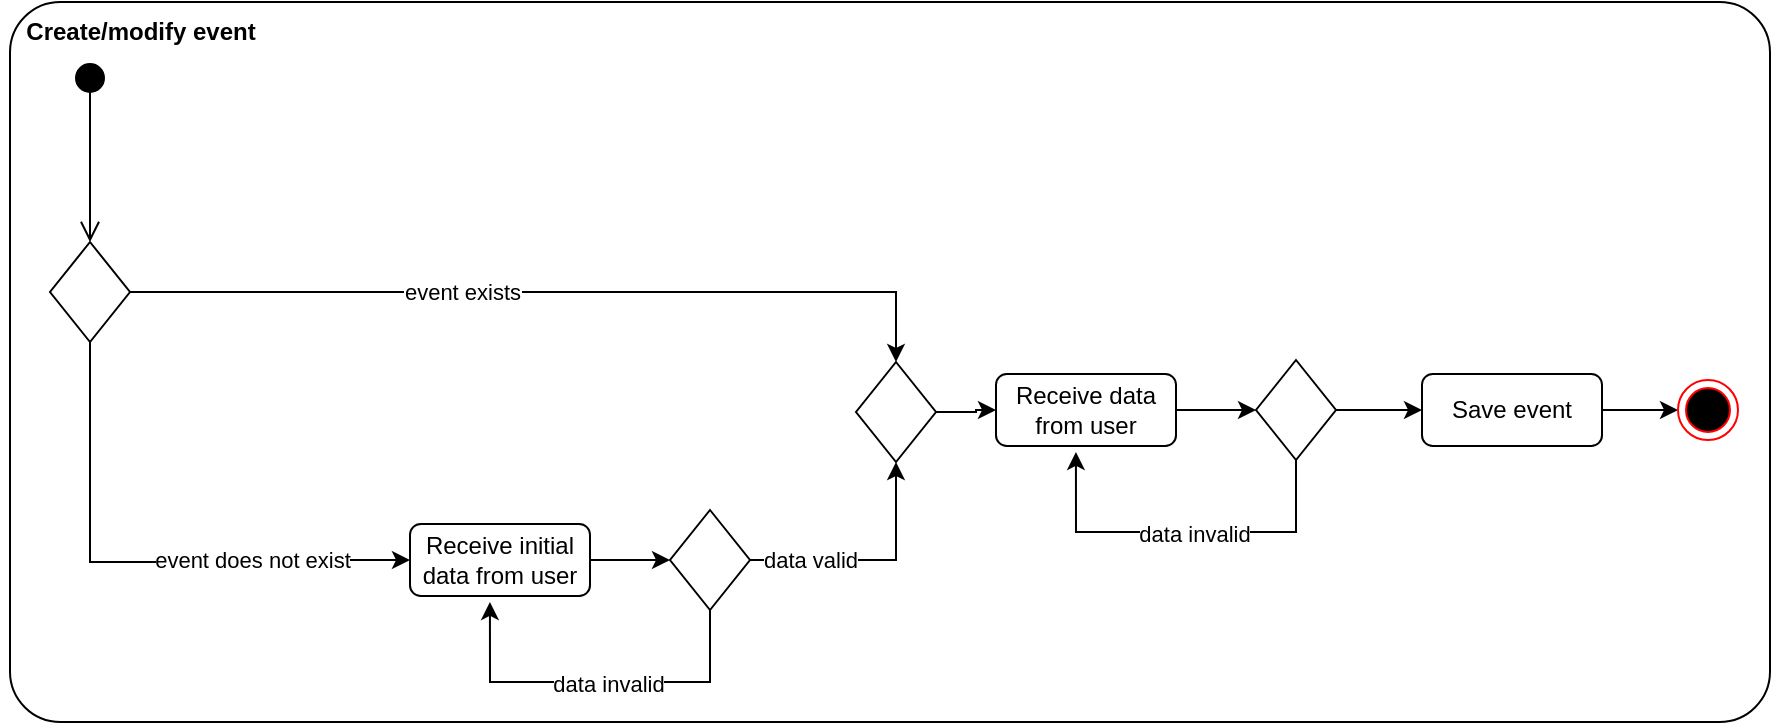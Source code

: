 <mxfile version="22.0.8" type="device">
  <diagram name="Page-1" id="XEkPOjl-qdYywtE6vLCS">
    <mxGraphModel dx="2053" dy="1311" grid="1" gridSize="10" guides="1" tooltips="1" connect="1" arrows="1" fold="1" page="1" pageScale="1" pageWidth="1169" pageHeight="827" background="#ffffff" math="0" shadow="0">
      <root>
        <mxCell id="0" />
        <mxCell id="1" parent="0" />
        <mxCell id="OtMJaFd4Xo8tQMw885LT-32" value="" style="rounded=1;whiteSpace=wrap;html=1;arcSize=7;" vertex="1" parent="1">
          <mxGeometry x="-120" y="160" width="880" height="360" as="geometry" />
        </mxCell>
        <mxCell id="OtMJaFd4Xo8tQMw885LT-1" value="" style="html=1;verticalAlign=bottom;startArrow=circle;startFill=1;endArrow=open;startSize=6;endSize=8;curved=0;rounded=0;entryX=0.5;entryY=0;entryDx=0;entryDy=0;" edge="1" parent="1" target="OtMJaFd4Xo8tQMw885LT-3">
          <mxGeometry width="80" relative="1" as="geometry">
            <mxPoint x="-80" y="190" as="sourcePoint" />
            <mxPoint x="-80" y="280" as="targetPoint" />
          </mxGeometry>
        </mxCell>
        <mxCell id="OtMJaFd4Xo8tQMw885LT-4" style="edgeStyle=orthogonalEdgeStyle;rounded=0;orthogonalLoop=1;jettySize=auto;html=1;entryX=0.5;entryY=0;entryDx=0;entryDy=0;" edge="1" parent="1" source="OtMJaFd4Xo8tQMw885LT-3" target="OtMJaFd4Xo8tQMw885LT-24">
          <mxGeometry relative="1" as="geometry">
            <mxPoint x="80" y="305" as="targetPoint" />
          </mxGeometry>
        </mxCell>
        <mxCell id="OtMJaFd4Xo8tQMw885LT-5" value="event exists" style="edgeLabel;html=1;align=center;verticalAlign=middle;resizable=0;points=[];" vertex="1" connectable="0" parent="OtMJaFd4Xo8tQMw885LT-4">
          <mxGeometry x="-0.205" relative="1" as="geometry">
            <mxPoint as="offset" />
          </mxGeometry>
        </mxCell>
        <mxCell id="OtMJaFd4Xo8tQMw885LT-17" style="edgeStyle=orthogonalEdgeStyle;rounded=0;orthogonalLoop=1;jettySize=auto;html=1;entryX=0;entryY=0.5;entryDx=0;entryDy=0;" edge="1" parent="1" source="OtMJaFd4Xo8tQMw885LT-3" target="OtMJaFd4Xo8tQMw885LT-13">
          <mxGeometry relative="1" as="geometry">
            <Array as="points">
              <mxPoint x="-80" y="440" />
              <mxPoint x="10" y="440" />
              <mxPoint x="10" y="439" />
            </Array>
          </mxGeometry>
        </mxCell>
        <mxCell id="OtMJaFd4Xo8tQMw885LT-18" value="event does not exist" style="edgeLabel;html=1;align=center;verticalAlign=middle;resizable=0;points=[];" vertex="1" connectable="0" parent="OtMJaFd4Xo8tQMw885LT-17">
          <mxGeometry x="0.227" y="2" relative="1" as="geometry">
            <mxPoint x="24" y="1" as="offset" />
          </mxGeometry>
        </mxCell>
        <mxCell id="OtMJaFd4Xo8tQMw885LT-3" value="" style="rhombus;whiteSpace=wrap;html=1;" vertex="1" parent="1">
          <mxGeometry x="-100" y="280" width="40" height="50" as="geometry" />
        </mxCell>
        <mxCell id="OtMJaFd4Xo8tQMw885LT-11" style="edgeStyle=orthogonalEdgeStyle;rounded=0;orthogonalLoop=1;jettySize=auto;html=1;entryX=0;entryY=0.5;entryDx=0;entryDy=0;" edge="1" parent="1" source="OtMJaFd4Xo8tQMw885LT-9" target="OtMJaFd4Xo8tQMw885LT-10">
          <mxGeometry relative="1" as="geometry" />
        </mxCell>
        <mxCell id="OtMJaFd4Xo8tQMw885LT-9" value="Save event" style="rounded=1;whiteSpace=wrap;html=1;" vertex="1" parent="1">
          <mxGeometry x="586" y="346" width="90" height="36" as="geometry" />
        </mxCell>
        <mxCell id="OtMJaFd4Xo8tQMw885LT-10" value="" style="ellipse;html=1;shape=endState;fillColor=#000000;strokeColor=#ff0000;" vertex="1" parent="1">
          <mxGeometry x="714" y="349" width="30" height="30" as="geometry" />
        </mxCell>
        <mxCell id="OtMJaFd4Xo8tQMw885LT-16" style="edgeStyle=orthogonalEdgeStyle;rounded=0;orthogonalLoop=1;jettySize=auto;html=1;entryX=0;entryY=0.5;entryDx=0;entryDy=0;" edge="1" parent="1" source="OtMJaFd4Xo8tQMw885LT-13" target="OtMJaFd4Xo8tQMw885LT-15">
          <mxGeometry relative="1" as="geometry" />
        </mxCell>
        <mxCell id="OtMJaFd4Xo8tQMw885LT-13" value="Receive initial data from user" style="rounded=1;whiteSpace=wrap;html=1;" vertex="1" parent="1">
          <mxGeometry x="80" y="421" width="90" height="36" as="geometry" />
        </mxCell>
        <mxCell id="OtMJaFd4Xo8tQMw885LT-20" style="edgeStyle=orthogonalEdgeStyle;rounded=0;orthogonalLoop=1;jettySize=auto;html=1;entryX=0.5;entryY=1;entryDx=0;entryDy=0;" edge="1" parent="1" source="OtMJaFd4Xo8tQMw885LT-15" target="OtMJaFd4Xo8tQMw885LT-24">
          <mxGeometry relative="1" as="geometry">
            <mxPoint x="330" y="440" as="targetPoint" />
          </mxGeometry>
        </mxCell>
        <mxCell id="OtMJaFd4Xo8tQMw885LT-21" value="data valid" style="edgeLabel;html=1;align=center;verticalAlign=middle;resizable=0;points=[];" vertex="1" connectable="0" parent="OtMJaFd4Xo8tQMw885LT-20">
          <mxGeometry x="-0.151" relative="1" as="geometry">
            <mxPoint x="-22" as="offset" />
          </mxGeometry>
        </mxCell>
        <mxCell id="OtMJaFd4Xo8tQMw885LT-15" value="" style="rhombus;whiteSpace=wrap;html=1;" vertex="1" parent="1">
          <mxGeometry x="210" y="414" width="40" height="50" as="geometry" />
        </mxCell>
        <mxCell id="OtMJaFd4Xo8tQMw885LT-22" style="edgeStyle=orthogonalEdgeStyle;rounded=0;orthogonalLoop=1;jettySize=auto;html=1;entryX=0.444;entryY=1.083;entryDx=0;entryDy=0;entryPerimeter=0;" edge="1" parent="1" source="OtMJaFd4Xo8tQMw885LT-15" target="OtMJaFd4Xo8tQMw885LT-13">
          <mxGeometry relative="1" as="geometry">
            <Array as="points">
              <mxPoint x="230" y="500" />
              <mxPoint x="120" y="500" />
            </Array>
          </mxGeometry>
        </mxCell>
        <mxCell id="OtMJaFd4Xo8tQMw885LT-23" value="data invalid" style="edgeLabel;html=1;align=center;verticalAlign=middle;resizable=0;points=[];" vertex="1" connectable="0" parent="OtMJaFd4Xo8tQMw885LT-22">
          <mxGeometry x="-0.066" y="1" relative="1" as="geometry">
            <mxPoint as="offset" />
          </mxGeometry>
        </mxCell>
        <mxCell id="OtMJaFd4Xo8tQMw885LT-30" style="edgeStyle=orthogonalEdgeStyle;rounded=0;orthogonalLoop=1;jettySize=auto;html=1;entryX=0;entryY=0.5;entryDx=0;entryDy=0;" edge="1" parent="1" source="OtMJaFd4Xo8tQMw885LT-24" target="OtMJaFd4Xo8tQMw885LT-26">
          <mxGeometry relative="1" as="geometry" />
        </mxCell>
        <mxCell id="OtMJaFd4Xo8tQMw885LT-24" value="" style="rhombus;whiteSpace=wrap;html=1;" vertex="1" parent="1">
          <mxGeometry x="303" y="340" width="40" height="50" as="geometry" />
        </mxCell>
        <mxCell id="OtMJaFd4Xo8tQMw885LT-25" style="edgeStyle=orthogonalEdgeStyle;rounded=0;orthogonalLoop=1;jettySize=auto;html=1;entryX=0;entryY=0.5;entryDx=0;entryDy=0;" edge="1" source="OtMJaFd4Xo8tQMw885LT-26" target="OtMJaFd4Xo8tQMw885LT-27" parent="1">
          <mxGeometry relative="1" as="geometry" />
        </mxCell>
        <mxCell id="OtMJaFd4Xo8tQMw885LT-26" value="Receive data from user" style="rounded=1;whiteSpace=wrap;html=1;" vertex="1" parent="1">
          <mxGeometry x="373" y="346" width="90" height="36" as="geometry" />
        </mxCell>
        <mxCell id="OtMJaFd4Xo8tQMw885LT-31" style="edgeStyle=orthogonalEdgeStyle;rounded=0;orthogonalLoop=1;jettySize=auto;html=1;entryX=0;entryY=0.5;entryDx=0;entryDy=0;" edge="1" parent="1" source="OtMJaFd4Xo8tQMw885LT-27" target="OtMJaFd4Xo8tQMw885LT-9">
          <mxGeometry relative="1" as="geometry" />
        </mxCell>
        <mxCell id="OtMJaFd4Xo8tQMw885LT-27" value="" style="rhombus;whiteSpace=wrap;html=1;" vertex="1" parent="1">
          <mxGeometry x="503" y="339" width="40" height="50" as="geometry" />
        </mxCell>
        <mxCell id="OtMJaFd4Xo8tQMw885LT-28" style="edgeStyle=orthogonalEdgeStyle;rounded=0;orthogonalLoop=1;jettySize=auto;html=1;entryX=0.444;entryY=1.083;entryDx=0;entryDy=0;entryPerimeter=0;" edge="1" source="OtMJaFd4Xo8tQMw885LT-27" target="OtMJaFd4Xo8tQMw885LT-26" parent="1">
          <mxGeometry relative="1" as="geometry">
            <Array as="points">
              <mxPoint x="523" y="425" />
              <mxPoint x="413" y="425" />
            </Array>
          </mxGeometry>
        </mxCell>
        <mxCell id="OtMJaFd4Xo8tQMw885LT-29" value="data invalid" style="edgeLabel;html=1;align=center;verticalAlign=middle;resizable=0;points=[];" vertex="1" connectable="0" parent="OtMJaFd4Xo8tQMw885LT-28">
          <mxGeometry x="-0.066" y="1" relative="1" as="geometry">
            <mxPoint as="offset" />
          </mxGeometry>
        </mxCell>
        <mxCell id="OtMJaFd4Xo8tQMw885LT-33" value="&lt;b&gt;Create/modify event&lt;/b&gt;" style="text;html=1;align=center;verticalAlign=middle;resizable=0;points=[];autosize=1;strokeColor=none;fillColor=none;" vertex="1" parent="1">
          <mxGeometry x="-125" y="160" width="140" height="30" as="geometry" />
        </mxCell>
      </root>
    </mxGraphModel>
  </diagram>
</mxfile>
